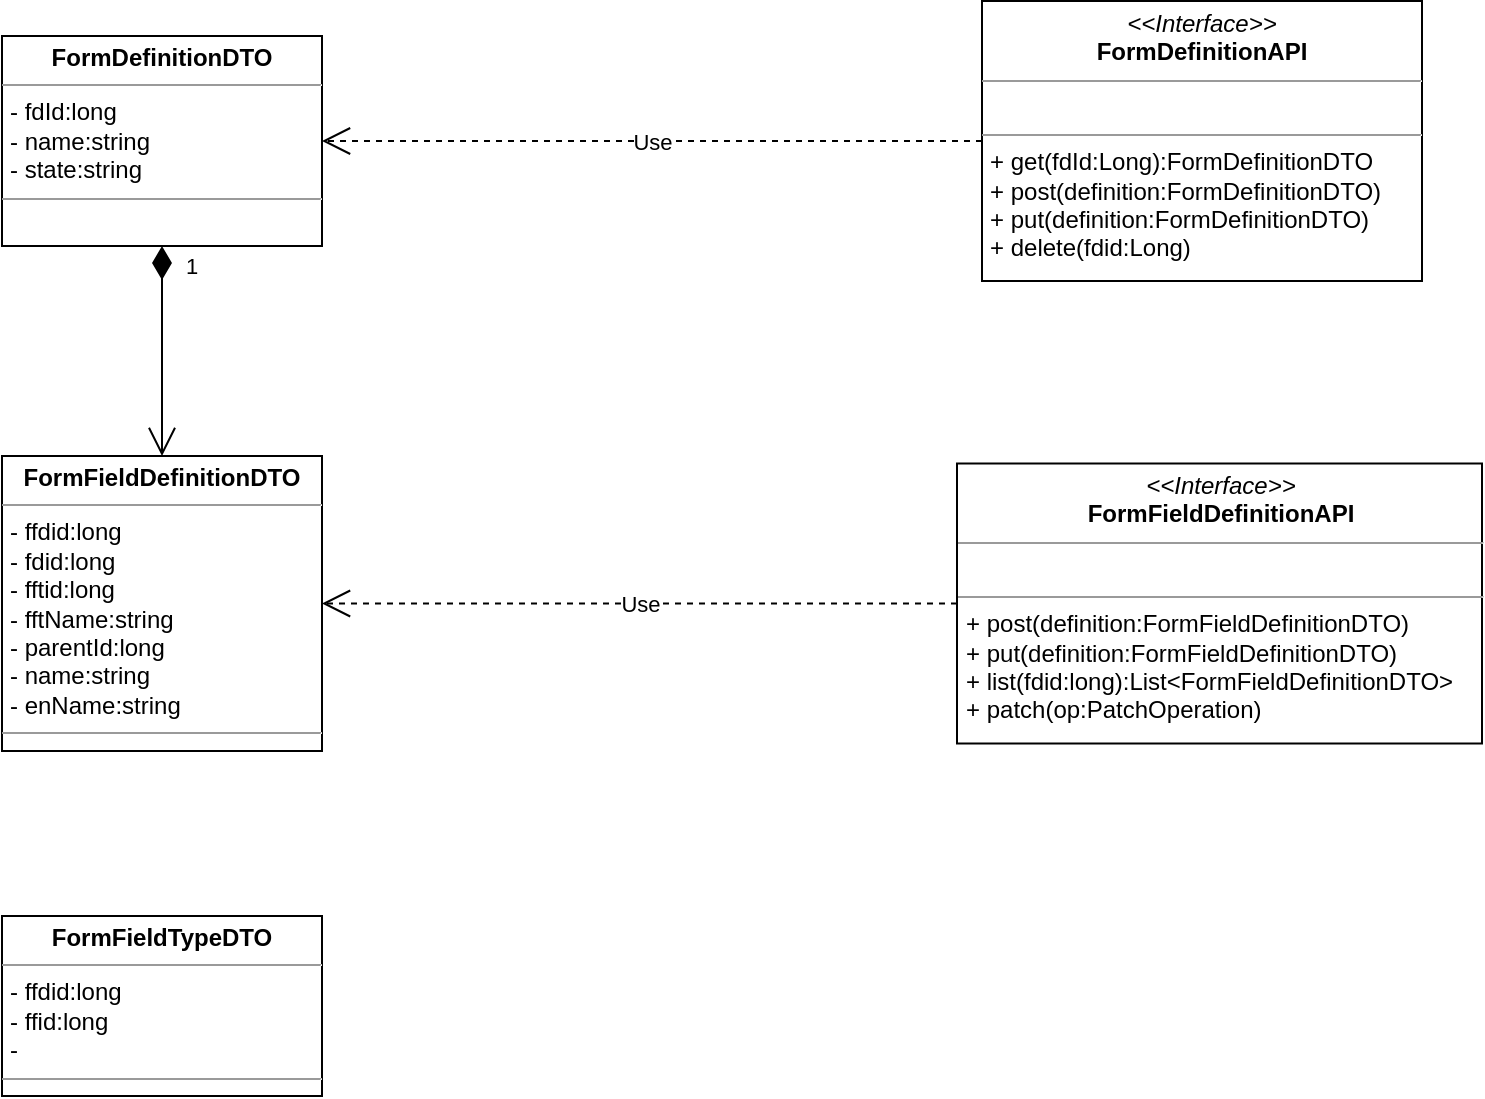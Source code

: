 <mxfile version="14.0.5" type="github" pages="3">
  <diagram id="C5RBs43oDa-KdzZeNtuy" name="Page-1">
    <mxGraphModel dx="1182" dy="732" grid="1" gridSize="10" guides="1" tooltips="1" connect="1" arrows="1" fold="1" page="1" pageScale="1" pageWidth="827" pageHeight="1169" math="0" shadow="0">
      <root>
        <mxCell id="WIyWlLk6GJQsqaUBKTNV-0" />
        <mxCell id="WIyWlLk6GJQsqaUBKTNV-1" parent="WIyWlLk6GJQsqaUBKTNV-0" />
        <mxCell id="ZHvLemWGNXPJgb7jg12C-1" value="&lt;p style=&quot;margin: 0px ; margin-top: 4px ; text-align: center&quot;&gt;&lt;i&gt;&amp;lt;&amp;lt;Interface&amp;gt;&amp;gt;&lt;/i&gt;&lt;br&gt;&lt;b&gt;FormDefinitionAPI&lt;/b&gt;&lt;br&gt;&lt;/p&gt;&lt;hr size=&quot;1&quot;&gt;&lt;p style=&quot;margin: 0px ; margin-left: 4px&quot;&gt;&lt;br&gt;&lt;/p&gt;&lt;hr size=&quot;1&quot;&gt;&lt;p style=&quot;margin: 0px ; margin-left: 4px&quot;&gt;+ get(fdId:Long):FormDefinitionDTO&lt;/p&gt;&lt;p style=&quot;margin: 0px ; margin-left: 4px&quot;&gt;+ post(definition:FormDefinitionDTO)&lt;/p&gt;&lt;p style=&quot;margin: 0px ; margin-left: 4px&quot;&gt;+ put(definition:FormDefinitionDTO)&lt;br&gt;&lt;/p&gt;&lt;p style=&quot;margin: 0px ; margin-left: 4px&quot;&gt;+ delete(fdid:Long)&lt;br&gt;&lt;/p&gt;" style="verticalAlign=top;align=left;overflow=fill;fontSize=12;fontFamily=Helvetica;html=1;" parent="WIyWlLk6GJQsqaUBKTNV-1" vertex="1">
          <mxGeometry x="690" y="112.5" width="220" height="140" as="geometry" />
        </mxCell>
        <mxCell id="ZHvLemWGNXPJgb7jg12C-6" value="&lt;p style=&quot;margin: 0px ; margin-top: 4px ; text-align: center&quot;&gt;&lt;b&gt;FormDefinitionDTO&lt;/b&gt;&lt;/p&gt;&lt;hr size=&quot;1&quot;&gt;&lt;p style=&quot;margin: 0px ; margin-left: 4px&quot;&gt;- fdId:long&lt;/p&gt;&lt;p style=&quot;margin: 0px ; margin-left: 4px&quot;&gt;- name:string&lt;/p&gt;&lt;p style=&quot;margin: 0px ; margin-left: 4px&quot;&gt;- state:string&lt;br&gt;&lt;/p&gt;&lt;hr size=&quot;1&quot;&gt;&lt;p style=&quot;margin: 0px ; margin-left: 4px&quot;&gt;&lt;br&gt;&lt;/p&gt;" style="verticalAlign=top;align=left;overflow=fill;fontSize=12;fontFamily=Helvetica;html=1;gradientColor=none;" parent="WIyWlLk6GJQsqaUBKTNV-1" vertex="1">
          <mxGeometry x="200" y="130" width="160" height="105" as="geometry" />
        </mxCell>
        <mxCell id="ZHvLemWGNXPJgb7jg12C-8" value="Use" style="endArrow=open;endSize=12;dashed=1;html=1;exitX=0;exitY=0.5;exitDx=0;exitDy=0;entryX=1;entryY=0.5;entryDx=0;entryDy=0;" parent="WIyWlLk6GJQsqaUBKTNV-1" source="ZHvLemWGNXPJgb7jg12C-1" target="ZHvLemWGNXPJgb7jg12C-6" edge="1">
          <mxGeometry width="160" relative="1" as="geometry">
            <mxPoint x="340" y="350" as="sourcePoint" />
            <mxPoint x="500" y="350" as="targetPoint" />
          </mxGeometry>
        </mxCell>
        <mxCell id="ZHvLemWGNXPJgb7jg12C-10" value="&lt;p style=&quot;margin: 0px ; margin-top: 4px ; text-align: center&quot;&gt;&lt;b&gt;FormFieldDefinitionDTO&lt;/b&gt;&lt;/p&gt;&lt;hr size=&quot;1&quot;&gt;&lt;p style=&quot;margin: 0px ; margin-left: 4px&quot;&gt;- ffdid:long&lt;/p&gt;&lt;p style=&quot;margin: 0px ; margin-left: 4px&quot;&gt;- fdid:long&lt;/p&gt;&lt;p style=&quot;margin: 0px ; margin-left: 4px&quot;&gt;- fftid:long&lt;/p&gt;&lt;p style=&quot;margin: 0px ; margin-left: 4px&quot;&gt;- fftName:string&lt;/p&gt;&lt;p style=&quot;margin: 0px ; margin-left: 4px&quot;&gt;- parentId:long&lt;/p&gt;&lt;p style=&quot;margin: 0px ; margin-left: 4px&quot;&gt;- name:string&lt;/p&gt;&lt;p style=&quot;margin: 0px ; margin-left: 4px&quot;&gt;- enName:string&lt;/p&gt;&lt;hr size=&quot;1&quot;&gt;&lt;p style=&quot;margin: 0px ; margin-left: 4px&quot;&gt;&lt;br&gt;&lt;/p&gt;" style="verticalAlign=top;align=left;overflow=fill;fontSize=12;fontFamily=Helvetica;html=1;gradientColor=none;" parent="WIyWlLk6GJQsqaUBKTNV-1" vertex="1">
          <mxGeometry x="200" y="340" width="160" height="147.5" as="geometry" />
        </mxCell>
        <mxCell id="ZHvLemWGNXPJgb7jg12C-12" value="&lt;p style=&quot;margin: 0px ; margin-top: 4px ; text-align: center&quot;&gt;&lt;i&gt;&amp;lt;&amp;lt;Interface&amp;gt;&amp;gt;&lt;/i&gt;&lt;br&gt;&lt;b&gt;FormFieldDefinitionAPI&lt;/b&gt;&lt;br&gt;&lt;/p&gt;&lt;hr size=&quot;1&quot;&gt;&lt;p style=&quot;margin: 0px ; margin-left: 4px&quot;&gt;&lt;br&gt;&lt;/p&gt;&lt;hr size=&quot;1&quot;&gt;&lt;p style=&quot;margin: 0px ; margin-left: 4px&quot;&gt;+ post(definition:FormFieldDefinitionDTO)&lt;br&gt;+ put(definition:FormFieldDefinitionDTO)&lt;/p&gt;&lt;p style=&quot;margin: 0px ; margin-left: 4px&quot;&gt;+ list(fdid:long):List&amp;lt;FormFieldDefinitionDTO&amp;gt;&lt;/p&gt;&lt;p style=&quot;margin: 0px ; margin-left: 4px&quot;&gt;+ patch(op:PatchOperation)&lt;/p&gt;" style="verticalAlign=top;align=left;overflow=fill;fontSize=12;fontFamily=Helvetica;html=1;gradientColor=none;" parent="WIyWlLk6GJQsqaUBKTNV-1" vertex="1">
          <mxGeometry x="677.5" y="343.75" width="262.5" height="140" as="geometry" />
        </mxCell>
        <mxCell id="ZHvLemWGNXPJgb7jg12C-13" value="Use" style="endArrow=open;endSize=12;dashed=1;html=1;exitX=0;exitY=0.5;exitDx=0;exitDy=0;entryX=1;entryY=0.5;entryDx=0;entryDy=0;" parent="WIyWlLk6GJQsqaUBKTNV-1" source="ZHvLemWGNXPJgb7jg12C-12" target="ZHvLemWGNXPJgb7jg12C-10" edge="1">
          <mxGeometry width="160" relative="1" as="geometry">
            <mxPoint x="430" y="505" as="sourcePoint" />
            <mxPoint x="590" y="505" as="targetPoint" />
          </mxGeometry>
        </mxCell>
        <mxCell id="ZHvLemWGNXPJgb7jg12C-14" value="1" style="endArrow=open;html=1;endSize=12;startArrow=diamondThin;startSize=14;startFill=1;edgeStyle=orthogonalEdgeStyle;align=left;verticalAlign=bottom;exitX=0.5;exitY=1;exitDx=0;exitDy=0;entryX=0.5;entryY=0;entryDx=0;entryDy=0;" parent="WIyWlLk6GJQsqaUBKTNV-1" source="ZHvLemWGNXPJgb7jg12C-6" target="ZHvLemWGNXPJgb7jg12C-10" edge="1">
          <mxGeometry x="-0.643" y="10" relative="1" as="geometry">
            <mxPoint x="260" y="540" as="sourcePoint" />
            <mxPoint x="440" y="340" as="targetPoint" />
            <mxPoint as="offset" />
          </mxGeometry>
        </mxCell>
        <mxCell id="ZHvLemWGNXPJgb7jg12C-17" value="&lt;p style=&quot;margin: 0px ; margin-top: 4px ; text-align: center&quot;&gt;&lt;b&gt;FormFieldTypeDTO&lt;/b&gt;&lt;/p&gt;&lt;hr size=&quot;1&quot;&gt;&lt;p style=&quot;margin: 0px ; margin-left: 4px&quot;&gt;- ffdid:long&lt;/p&gt;&lt;p style=&quot;margin: 0px ; margin-left: 4px&quot;&gt;- ffid:long&lt;/p&gt;&lt;p style=&quot;margin: 0px ; margin-left: 4px&quot;&gt;-&amp;nbsp;&lt;/p&gt;&lt;hr size=&quot;1&quot;&gt;&lt;p style=&quot;margin: 0px ; margin-left: 4px&quot;&gt;&lt;br&gt;&lt;/p&gt;" style="verticalAlign=top;align=left;overflow=fill;fontSize=12;fontFamily=Helvetica;html=1;gradientColor=none;" parent="WIyWlLk6GJQsqaUBKTNV-1" vertex="1">
          <mxGeometry x="200" y="570" width="160" height="90" as="geometry" />
        </mxCell>
      </root>
    </mxGraphModel>
  </diagram>
  <diagram id="DXCaNpn9fx6zga7airPJ" name="表单用例图">
    <mxGraphModel dx="1182" dy="732" grid="1" gridSize="10" guides="1" tooltips="1" connect="1" arrows="1" fold="1" page="1" pageScale="1" pageWidth="827" pageHeight="1169" math="0" shadow="0">
      <root>
        <mxCell id="bEwnLJIEmo-IpYCWaJ4P-0" />
        <mxCell id="bEwnLJIEmo-IpYCWaJ4P-1" parent="bEwnLJIEmo-IpYCWaJ4P-0" />
        <mxCell id="bEwnLJIEmo-IpYCWaJ4P-16" value="" style="edgeStyle=none;rounded=0;orthogonalLoop=1;jettySize=auto;html=1;endArrow=none;endFill=0;" edge="1" parent="bEwnLJIEmo-IpYCWaJ4P-1" source="bEwnLJIEmo-IpYCWaJ4P-2" target="bEwnLJIEmo-IpYCWaJ4P-15">
          <mxGeometry relative="1" as="geometry" />
        </mxCell>
        <mxCell id="bEwnLJIEmo-IpYCWaJ4P-2" value="开发" style="shape=umlActor;verticalLabelPosition=bottom;verticalAlign=top;html=1;outlineConnect=0;" vertex="1" parent="bEwnLJIEmo-IpYCWaJ4P-1">
          <mxGeometry x="140" y="50" width="30" height="60" as="geometry" />
        </mxCell>
        <mxCell id="bEwnLJIEmo-IpYCWaJ4P-26" value="" style="edgeStyle=none;rounded=0;orthogonalLoop=1;jettySize=auto;html=1;endArrow=none;endFill=0;" edge="1" parent="bEwnLJIEmo-IpYCWaJ4P-1" source="bEwnLJIEmo-IpYCWaJ4P-8" target="bEwnLJIEmo-IpYCWaJ4P-25">
          <mxGeometry relative="1" as="geometry">
            <mxPoint x="450" y="680" as="sourcePoint" />
          </mxGeometry>
        </mxCell>
        <mxCell id="bEwnLJIEmo-IpYCWaJ4P-3" value="运营" style="shape=umlActor;verticalLabelPosition=bottom;verticalAlign=top;html=1;" vertex="1" parent="bEwnLJIEmo-IpYCWaJ4P-1">
          <mxGeometry x="140" y="330" width="30" height="60" as="geometry" />
        </mxCell>
        <mxCell id="bEwnLJIEmo-IpYCWaJ4P-8" value="经销商" style="shape=umlActor;verticalLabelPosition=bottom;verticalAlign=top;html=1;" vertex="1" parent="bEwnLJIEmo-IpYCWaJ4P-1">
          <mxGeometry x="140" y="500" width="30" height="60" as="geometry" />
        </mxCell>
        <mxCell id="bEwnLJIEmo-IpYCWaJ4P-38" value="" style="edgeStyle=none;rounded=0;orthogonalLoop=1;jettySize=auto;html=1;endArrow=none;endFill=0;" edge="1" parent="bEwnLJIEmo-IpYCWaJ4P-1" source="bEwnLJIEmo-IpYCWaJ4P-9" target="bEwnLJIEmo-IpYCWaJ4P-37">
          <mxGeometry relative="1" as="geometry" />
        </mxCell>
        <mxCell id="bEwnLJIEmo-IpYCWaJ4P-9" value="用户" style="shape=umlActor;verticalLabelPosition=bottom;verticalAlign=top;html=1;" vertex="1" parent="bEwnLJIEmo-IpYCWaJ4P-1">
          <mxGeometry x="870" y="500" width="30" height="60" as="geometry" />
        </mxCell>
        <mxCell id="bEwnLJIEmo-IpYCWaJ4P-19" value="" style="edgeStyle=none;rounded=0;orthogonalLoop=1;jettySize=auto;html=1;endArrow=open;endFill=0;dashed=1;" edge="1" parent="bEwnLJIEmo-IpYCWaJ4P-1" source="bEwnLJIEmo-IpYCWaJ4P-15" target="bEwnLJIEmo-IpYCWaJ4P-18">
          <mxGeometry relative="1" as="geometry" />
        </mxCell>
        <mxCell id="bEwnLJIEmo-IpYCWaJ4P-20" value="&amp;lt;&amp;lt;include&amp;gt;&amp;gt;" style="edgeLabel;html=1;align=center;verticalAlign=middle;resizable=0;points=[];" vertex="1" connectable="0" parent="bEwnLJIEmo-IpYCWaJ4P-19">
          <mxGeometry x="-0.325" y="1" relative="1" as="geometry">
            <mxPoint x="17" y="-9" as="offset" />
          </mxGeometry>
        </mxCell>
        <mxCell id="bEwnLJIEmo-IpYCWaJ4P-15" value="字段类型定义" style="ellipse;whiteSpace=wrap;html=1;verticalAlign=middle;" vertex="1" parent="bEwnLJIEmo-IpYCWaJ4P-1">
          <mxGeometry x="294" y="40" width="120" height="80" as="geometry" />
        </mxCell>
        <mxCell id="bEwnLJIEmo-IpYCWaJ4P-22" value="" style="edgeStyle=none;rounded=0;orthogonalLoop=1;jettySize=auto;html=1;endArrow=open;endFill=0;dashed=1;" edge="1" parent="bEwnLJIEmo-IpYCWaJ4P-1" source="bEwnLJIEmo-IpYCWaJ4P-18" target="bEwnLJIEmo-IpYCWaJ4P-21">
          <mxGeometry relative="1" as="geometry" />
        </mxCell>
        <mxCell id="bEwnLJIEmo-IpYCWaJ4P-23" value="&amp;lt;&amp;lt;include&amp;gt;&amp;gt;" style="edgeLabel;html=1;align=center;verticalAlign=middle;resizable=0;points=[];" vertex="1" connectable="0" parent="bEwnLJIEmo-IpYCWaJ4P-22">
          <mxGeometry x="0.4" y="-2" relative="1" as="geometry">
            <mxPoint x="-23" y="-12" as="offset" />
          </mxGeometry>
        </mxCell>
        <mxCell id="bEwnLJIEmo-IpYCWaJ4P-18" value="字段约束定义" style="ellipse;whiteSpace=wrap;html=1;verticalAlign=middle;" vertex="1" parent="bEwnLJIEmo-IpYCWaJ4P-1">
          <mxGeometry x="520" y="40" width="120" height="80" as="geometry" />
        </mxCell>
        <mxCell id="bEwnLJIEmo-IpYCWaJ4P-21" value="字段约束参数定义" style="ellipse;whiteSpace=wrap;html=1;verticalAlign=middle;" vertex="1" parent="bEwnLJIEmo-IpYCWaJ4P-1">
          <mxGeometry x="750" y="40" width="120" height="80" as="geometry" />
        </mxCell>
        <mxCell id="bEwnLJIEmo-IpYCWaJ4P-47" value="" style="edgeStyle=none;rounded=0;orthogonalLoop=1;jettySize=auto;html=1;dashed=1;endArrow=open;endFill=0;" edge="1" parent="bEwnLJIEmo-IpYCWaJ4P-1" source="bEwnLJIEmo-IpYCWaJ4P-25" target="bEwnLJIEmo-IpYCWaJ4P-46">
          <mxGeometry relative="1" as="geometry" />
        </mxCell>
        <mxCell id="bEwnLJIEmo-IpYCWaJ4P-48" value="&amp;lt;&amp;lt;include&amp;gt;&amp;gt;" style="edgeLabel;html=1;align=center;verticalAlign=middle;resizable=0;points=[];" vertex="1" connectable="0" parent="bEwnLJIEmo-IpYCWaJ4P-47">
          <mxGeometry x="-0.4" relative="1" as="geometry">
            <mxPoint x="17" y="-10" as="offset" />
          </mxGeometry>
        </mxCell>
        <mxCell id="bEwnLJIEmo-IpYCWaJ4P-25" value="配置表单" style="ellipse;whiteSpace=wrap;html=1;verticalAlign=middle;" vertex="1" parent="bEwnLJIEmo-IpYCWaJ4P-1">
          <mxGeometry x="280" y="490" width="120" height="80" as="geometry" />
        </mxCell>
        <mxCell id="bEwnLJIEmo-IpYCWaJ4P-30" value="" style="edgeStyle=none;rounded=0;orthogonalLoop=1;jettySize=auto;html=1;endArrow=open;endFill=0;dashed=1;" edge="1" parent="bEwnLJIEmo-IpYCWaJ4P-1" source="bEwnLJIEmo-IpYCWaJ4P-27" target="bEwnLJIEmo-IpYCWaJ4P-29">
          <mxGeometry relative="1" as="geometry" />
        </mxCell>
        <mxCell id="bEwnLJIEmo-IpYCWaJ4P-34" value="&amp;lt;&amp;lt;include&amp;gt;&amp;gt;" style="edgeLabel;html=1;align=center;verticalAlign=middle;resizable=0;points=[];" vertex="1" connectable="0" parent="bEwnLJIEmo-IpYCWaJ4P-30">
          <mxGeometry x="0.291" y="1" relative="1" as="geometry">
            <mxPoint x="-17" y="-9" as="offset" />
          </mxGeometry>
        </mxCell>
        <mxCell id="bEwnLJIEmo-IpYCWaJ4P-32" value="" style="edgeStyle=none;rounded=0;orthogonalLoop=1;jettySize=auto;html=1;endArrow=open;endFill=0;dashed=1;" edge="1" parent="bEwnLJIEmo-IpYCWaJ4P-1" source="bEwnLJIEmo-IpYCWaJ4P-27" target="bEwnLJIEmo-IpYCWaJ4P-31">
          <mxGeometry relative="1" as="geometry" />
        </mxCell>
        <mxCell id="bEwnLJIEmo-IpYCWaJ4P-35" value="&amp;lt;&amp;lt;include&amp;gt;&amp;gt;" style="edgeLabel;html=1;align=center;verticalAlign=middle;resizable=0;points=[];" vertex="1" connectable="0" parent="bEwnLJIEmo-IpYCWaJ4P-32">
          <mxGeometry x="-0.28" y="-1" relative="1" as="geometry">
            <mxPoint x="22.0" y="-11" as="offset" />
          </mxGeometry>
        </mxCell>
        <mxCell id="bEwnLJIEmo-IpYCWaJ4P-40" value="" style="edgeStyle=none;rounded=0;orthogonalLoop=1;jettySize=auto;html=1;endArrow=open;endFill=0;dashed=1;" edge="1" parent="bEwnLJIEmo-IpYCWaJ4P-1" source="bEwnLJIEmo-IpYCWaJ4P-27" target="bEwnLJIEmo-IpYCWaJ4P-39">
          <mxGeometry relative="1" as="geometry" />
        </mxCell>
        <mxCell id="bEwnLJIEmo-IpYCWaJ4P-41" value="&amp;lt;&amp;lt;include&amp;gt;&amp;gt;" style="edgeLabel;html=1;align=center;verticalAlign=middle;resizable=0;points=[];" vertex="1" connectable="0" parent="bEwnLJIEmo-IpYCWaJ4P-40">
          <mxGeometry x="0.45" relative="1" as="geometry">
            <mxPoint as="offset" />
          </mxGeometry>
        </mxCell>
        <mxCell id="bEwnLJIEmo-IpYCWaJ4P-27" value="配置字段" style="ellipse;whiteSpace=wrap;html=1;verticalAlign=middle;" vertex="1" parent="bEwnLJIEmo-IpYCWaJ4P-1">
          <mxGeometry x="280" y="320" width="120" height="80" as="geometry" />
        </mxCell>
        <mxCell id="bEwnLJIEmo-IpYCWaJ4P-43" value="" style="edgeStyle=none;rounded=0;orthogonalLoop=1;jettySize=auto;html=1;dashed=1;endArrow=open;endFill=0;" edge="1" parent="bEwnLJIEmo-IpYCWaJ4P-1" source="bEwnLJIEmo-IpYCWaJ4P-29" target="bEwnLJIEmo-IpYCWaJ4P-42">
          <mxGeometry relative="1" as="geometry" />
        </mxCell>
        <mxCell id="bEwnLJIEmo-IpYCWaJ4P-44" value="&amp;lt;&amp;lt;include&amp;gt;&amp;gt;" style="edgeLabel;html=1;align=center;verticalAlign=middle;resizable=0;points=[];" vertex="1" connectable="0" parent="bEwnLJIEmo-IpYCWaJ4P-43">
          <mxGeometry x="0.371" relative="1" as="geometry">
            <mxPoint as="offset" />
          </mxGeometry>
        </mxCell>
        <mxCell id="bEwnLJIEmo-IpYCWaJ4P-29" value="配置字段约束" style="ellipse;whiteSpace=wrap;html=1;verticalAlign=middle;" vertex="1" parent="bEwnLJIEmo-IpYCWaJ4P-1">
          <mxGeometry x="520" y="280" width="120" height="80" as="geometry" />
        </mxCell>
        <mxCell id="bEwnLJIEmo-IpYCWaJ4P-31" value="配置初始数据" style="ellipse;whiteSpace=wrap;html=1;verticalAlign=middle;" vertex="1" parent="bEwnLJIEmo-IpYCWaJ4P-1">
          <mxGeometry x="520" y="390" width="120" height="80" as="geometry" />
        </mxCell>
        <mxCell id="bEwnLJIEmo-IpYCWaJ4P-36" value="" style="edgeStyle=none;rounded=0;orthogonalLoop=1;jettySize=auto;html=1;endArrow=none;endFill=0;entryX=0;entryY=0.5;entryDx=0;entryDy=0;" edge="1" parent="bEwnLJIEmo-IpYCWaJ4P-1" source="bEwnLJIEmo-IpYCWaJ4P-3" target="bEwnLJIEmo-IpYCWaJ4P-27">
          <mxGeometry relative="1" as="geometry">
            <mxPoint x="165" y="540" as="sourcePoint" />
            <mxPoint x="304" y="540" as="targetPoint" />
          </mxGeometry>
        </mxCell>
        <mxCell id="bEwnLJIEmo-IpYCWaJ4P-37" value="提交表单" style="ellipse;whiteSpace=wrap;html=1;verticalAlign=middle;" vertex="1" parent="bEwnLJIEmo-IpYCWaJ4P-1">
          <mxGeometry x="660" y="490" width="120" height="80" as="geometry" />
        </mxCell>
        <mxCell id="bEwnLJIEmo-IpYCWaJ4P-39" value="查询字段类型" style="ellipse;whiteSpace=wrap;html=1;verticalAlign=middle;" vertex="1" parent="bEwnLJIEmo-IpYCWaJ4P-1">
          <mxGeometry x="280" y="160" width="120" height="80" as="geometry" />
        </mxCell>
        <mxCell id="bEwnLJIEmo-IpYCWaJ4P-42" value="查询字段约束" style="ellipse;whiteSpace=wrap;html=1;verticalAlign=middle;" vertex="1" parent="bEwnLJIEmo-IpYCWaJ4P-1">
          <mxGeometry x="520" y="160" width="120" height="80" as="geometry" />
        </mxCell>
        <mxCell id="bEwnLJIEmo-IpYCWaJ4P-46" value="查询可用字段" style="ellipse;whiteSpace=wrap;html=1;verticalAlign=middle;" vertex="1" parent="bEwnLJIEmo-IpYCWaJ4P-1">
          <mxGeometry x="480" y="490" width="120" height="80" as="geometry" />
        </mxCell>
      </root>
    </mxGraphModel>
  </diagram>
  <diagram id="B8BhVEtCt_qBfX5Oo-5p" name="Page-3">
    <mxGraphModel dx="1182" dy="732" grid="1" gridSize="10" guides="1" tooltips="1" connect="1" arrows="1" fold="1" page="1" pageScale="1" pageWidth="827" pageHeight="1169" math="0" shadow="0">
      <root>
        <mxCell id="lxfDM7aHjDbrr6czMQrs-0" />
        <mxCell id="lxfDM7aHjDbrr6czMQrs-1" parent="lxfDM7aHjDbrr6czMQrs-0" />
        <mxCell id="lxfDM7aHjDbrr6czMQrs-2" value="Form" style="shape=module;align=left;spacingLeft=20;align=center;verticalAlign=top;" vertex="1" parent="lxfDM7aHjDbrr6czMQrs-1">
          <mxGeometry x="210" y="200" width="360" height="320" as="geometry" />
        </mxCell>
        <mxCell id="lxfDM7aHjDbrr6czMQrs-3" value="input" style="shape=module;align=left;spacingLeft=20;align=center;verticalAlign=top;" vertex="1" parent="lxfDM7aHjDbrr6czMQrs-1">
          <mxGeometry x="260" y="250" width="100" height="50" as="geometry" />
        </mxCell>
        <mxCell id="lxfDM7aHjDbrr6czMQrs-4" value="textarea" style="shape=module;align=left;spacingLeft=20;align=center;verticalAlign=top;" vertex="1" parent="lxfDM7aHjDbrr6czMQrs-1">
          <mxGeometry x="400" y="250" width="100" height="50" as="geometry" />
        </mxCell>
        <mxCell id="lxfDM7aHjDbrr6czMQrs-6" value="radio" style="shape=module;align=left;spacingLeft=20;align=center;verticalAlign=top;" vertex="1" parent="lxfDM7aHjDbrr6czMQrs-1">
          <mxGeometry x="260" y="320" width="100" height="50" as="geometry" />
        </mxCell>
        <mxCell id="lxfDM7aHjDbrr6czMQrs-7" value="checkbox" style="shape=module;align=left;spacingLeft=20;align=center;verticalAlign=top;" vertex="1" parent="lxfDM7aHjDbrr6czMQrs-1">
          <mxGeometry x="400" y="320" width="100" height="50" as="geometry" />
        </mxCell>
        <mxCell id="lxfDM7aHjDbrr6czMQrs-9" value="select" style="shape=module;align=left;spacingLeft=20;align=center;verticalAlign=top;" vertex="1" parent="lxfDM7aHjDbrr6czMQrs-1">
          <mxGeometry x="260" y="390" width="100" height="50" as="geometry" />
        </mxCell>
        <mxCell id="lxfDM7aHjDbrr6czMQrs-10" value="file" style="shape=module;align=left;spacingLeft=20;align=center;verticalAlign=top;" vertex="1" parent="lxfDM7aHjDbrr6czMQrs-1">
          <mxGeometry x="400" y="390" width="100" height="50" as="geometry" />
        </mxCell>
      </root>
    </mxGraphModel>
  </diagram>
</mxfile>
